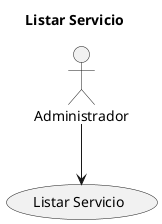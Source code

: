 @startuml Read_Service

title Listar Servicio

actor Administrador

Administrador --> (Listar Servicio)

@enduml